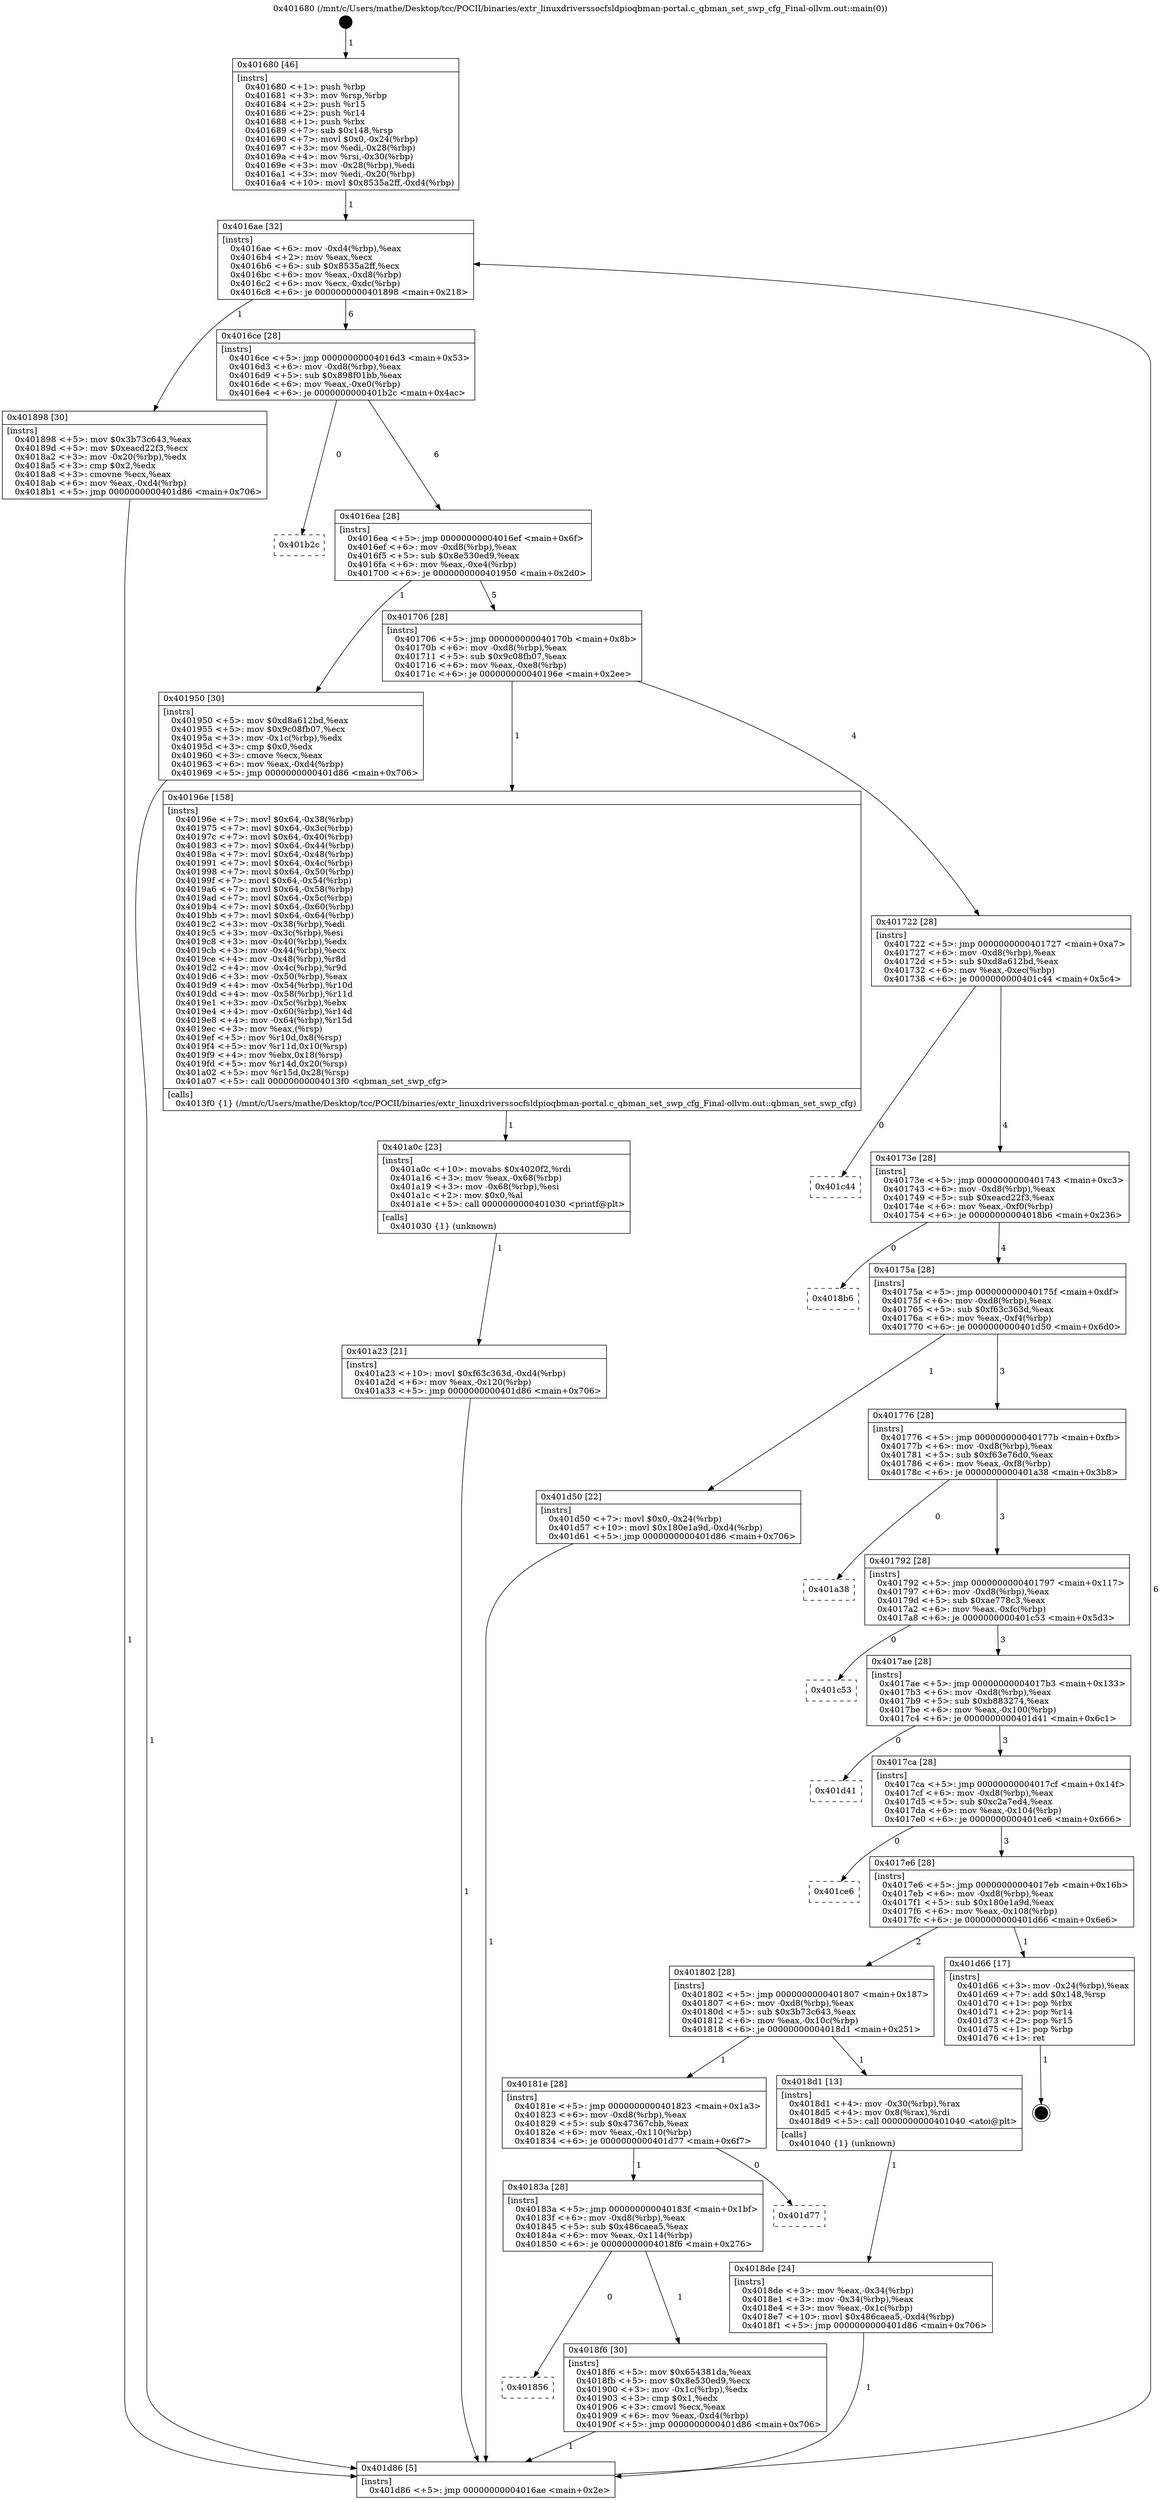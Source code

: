 digraph "0x401680" {
  label = "0x401680 (/mnt/c/Users/mathe/Desktop/tcc/POCII/binaries/extr_linuxdriverssocfsldpioqbman-portal.c_qbman_set_swp_cfg_Final-ollvm.out::main(0))"
  labelloc = "t"
  node[shape=record]

  Entry [label="",width=0.3,height=0.3,shape=circle,fillcolor=black,style=filled]
  "0x4016ae" [label="{
     0x4016ae [32]\l
     | [instrs]\l
     &nbsp;&nbsp;0x4016ae \<+6\>: mov -0xd4(%rbp),%eax\l
     &nbsp;&nbsp;0x4016b4 \<+2\>: mov %eax,%ecx\l
     &nbsp;&nbsp;0x4016b6 \<+6\>: sub $0x8535a2ff,%ecx\l
     &nbsp;&nbsp;0x4016bc \<+6\>: mov %eax,-0xd8(%rbp)\l
     &nbsp;&nbsp;0x4016c2 \<+6\>: mov %ecx,-0xdc(%rbp)\l
     &nbsp;&nbsp;0x4016c8 \<+6\>: je 0000000000401898 \<main+0x218\>\l
  }"]
  "0x401898" [label="{
     0x401898 [30]\l
     | [instrs]\l
     &nbsp;&nbsp;0x401898 \<+5\>: mov $0x3b73c643,%eax\l
     &nbsp;&nbsp;0x40189d \<+5\>: mov $0xeacd22f3,%ecx\l
     &nbsp;&nbsp;0x4018a2 \<+3\>: mov -0x20(%rbp),%edx\l
     &nbsp;&nbsp;0x4018a5 \<+3\>: cmp $0x2,%edx\l
     &nbsp;&nbsp;0x4018a8 \<+3\>: cmovne %ecx,%eax\l
     &nbsp;&nbsp;0x4018ab \<+6\>: mov %eax,-0xd4(%rbp)\l
     &nbsp;&nbsp;0x4018b1 \<+5\>: jmp 0000000000401d86 \<main+0x706\>\l
  }"]
  "0x4016ce" [label="{
     0x4016ce [28]\l
     | [instrs]\l
     &nbsp;&nbsp;0x4016ce \<+5\>: jmp 00000000004016d3 \<main+0x53\>\l
     &nbsp;&nbsp;0x4016d3 \<+6\>: mov -0xd8(%rbp),%eax\l
     &nbsp;&nbsp;0x4016d9 \<+5\>: sub $0x898f01bb,%eax\l
     &nbsp;&nbsp;0x4016de \<+6\>: mov %eax,-0xe0(%rbp)\l
     &nbsp;&nbsp;0x4016e4 \<+6\>: je 0000000000401b2c \<main+0x4ac\>\l
  }"]
  "0x401d86" [label="{
     0x401d86 [5]\l
     | [instrs]\l
     &nbsp;&nbsp;0x401d86 \<+5\>: jmp 00000000004016ae \<main+0x2e\>\l
  }"]
  "0x401680" [label="{
     0x401680 [46]\l
     | [instrs]\l
     &nbsp;&nbsp;0x401680 \<+1\>: push %rbp\l
     &nbsp;&nbsp;0x401681 \<+3\>: mov %rsp,%rbp\l
     &nbsp;&nbsp;0x401684 \<+2\>: push %r15\l
     &nbsp;&nbsp;0x401686 \<+2\>: push %r14\l
     &nbsp;&nbsp;0x401688 \<+1\>: push %rbx\l
     &nbsp;&nbsp;0x401689 \<+7\>: sub $0x148,%rsp\l
     &nbsp;&nbsp;0x401690 \<+7\>: movl $0x0,-0x24(%rbp)\l
     &nbsp;&nbsp;0x401697 \<+3\>: mov %edi,-0x28(%rbp)\l
     &nbsp;&nbsp;0x40169a \<+4\>: mov %rsi,-0x30(%rbp)\l
     &nbsp;&nbsp;0x40169e \<+3\>: mov -0x28(%rbp),%edi\l
     &nbsp;&nbsp;0x4016a1 \<+3\>: mov %edi,-0x20(%rbp)\l
     &nbsp;&nbsp;0x4016a4 \<+10\>: movl $0x8535a2ff,-0xd4(%rbp)\l
  }"]
  Exit [label="",width=0.3,height=0.3,shape=circle,fillcolor=black,style=filled,peripheries=2]
  "0x401b2c" [label="{
     0x401b2c\l
  }", style=dashed]
  "0x4016ea" [label="{
     0x4016ea [28]\l
     | [instrs]\l
     &nbsp;&nbsp;0x4016ea \<+5\>: jmp 00000000004016ef \<main+0x6f\>\l
     &nbsp;&nbsp;0x4016ef \<+6\>: mov -0xd8(%rbp),%eax\l
     &nbsp;&nbsp;0x4016f5 \<+5\>: sub $0x8e530ed9,%eax\l
     &nbsp;&nbsp;0x4016fa \<+6\>: mov %eax,-0xe4(%rbp)\l
     &nbsp;&nbsp;0x401700 \<+6\>: je 0000000000401950 \<main+0x2d0\>\l
  }"]
  "0x401a23" [label="{
     0x401a23 [21]\l
     | [instrs]\l
     &nbsp;&nbsp;0x401a23 \<+10\>: movl $0xf63c363d,-0xd4(%rbp)\l
     &nbsp;&nbsp;0x401a2d \<+6\>: mov %eax,-0x120(%rbp)\l
     &nbsp;&nbsp;0x401a33 \<+5\>: jmp 0000000000401d86 \<main+0x706\>\l
  }"]
  "0x401950" [label="{
     0x401950 [30]\l
     | [instrs]\l
     &nbsp;&nbsp;0x401950 \<+5\>: mov $0xd8a612bd,%eax\l
     &nbsp;&nbsp;0x401955 \<+5\>: mov $0x9c08fb07,%ecx\l
     &nbsp;&nbsp;0x40195a \<+3\>: mov -0x1c(%rbp),%edx\l
     &nbsp;&nbsp;0x40195d \<+3\>: cmp $0x0,%edx\l
     &nbsp;&nbsp;0x401960 \<+3\>: cmove %ecx,%eax\l
     &nbsp;&nbsp;0x401963 \<+6\>: mov %eax,-0xd4(%rbp)\l
     &nbsp;&nbsp;0x401969 \<+5\>: jmp 0000000000401d86 \<main+0x706\>\l
  }"]
  "0x401706" [label="{
     0x401706 [28]\l
     | [instrs]\l
     &nbsp;&nbsp;0x401706 \<+5\>: jmp 000000000040170b \<main+0x8b\>\l
     &nbsp;&nbsp;0x40170b \<+6\>: mov -0xd8(%rbp),%eax\l
     &nbsp;&nbsp;0x401711 \<+5\>: sub $0x9c08fb07,%eax\l
     &nbsp;&nbsp;0x401716 \<+6\>: mov %eax,-0xe8(%rbp)\l
     &nbsp;&nbsp;0x40171c \<+6\>: je 000000000040196e \<main+0x2ee\>\l
  }"]
  "0x401a0c" [label="{
     0x401a0c [23]\l
     | [instrs]\l
     &nbsp;&nbsp;0x401a0c \<+10\>: movabs $0x4020f2,%rdi\l
     &nbsp;&nbsp;0x401a16 \<+3\>: mov %eax,-0x68(%rbp)\l
     &nbsp;&nbsp;0x401a19 \<+3\>: mov -0x68(%rbp),%esi\l
     &nbsp;&nbsp;0x401a1c \<+2\>: mov $0x0,%al\l
     &nbsp;&nbsp;0x401a1e \<+5\>: call 0000000000401030 \<printf@plt\>\l
     | [calls]\l
     &nbsp;&nbsp;0x401030 \{1\} (unknown)\l
  }"]
  "0x40196e" [label="{
     0x40196e [158]\l
     | [instrs]\l
     &nbsp;&nbsp;0x40196e \<+7\>: movl $0x64,-0x38(%rbp)\l
     &nbsp;&nbsp;0x401975 \<+7\>: movl $0x64,-0x3c(%rbp)\l
     &nbsp;&nbsp;0x40197c \<+7\>: movl $0x64,-0x40(%rbp)\l
     &nbsp;&nbsp;0x401983 \<+7\>: movl $0x64,-0x44(%rbp)\l
     &nbsp;&nbsp;0x40198a \<+7\>: movl $0x64,-0x48(%rbp)\l
     &nbsp;&nbsp;0x401991 \<+7\>: movl $0x64,-0x4c(%rbp)\l
     &nbsp;&nbsp;0x401998 \<+7\>: movl $0x64,-0x50(%rbp)\l
     &nbsp;&nbsp;0x40199f \<+7\>: movl $0x64,-0x54(%rbp)\l
     &nbsp;&nbsp;0x4019a6 \<+7\>: movl $0x64,-0x58(%rbp)\l
     &nbsp;&nbsp;0x4019ad \<+7\>: movl $0x64,-0x5c(%rbp)\l
     &nbsp;&nbsp;0x4019b4 \<+7\>: movl $0x64,-0x60(%rbp)\l
     &nbsp;&nbsp;0x4019bb \<+7\>: movl $0x64,-0x64(%rbp)\l
     &nbsp;&nbsp;0x4019c2 \<+3\>: mov -0x38(%rbp),%edi\l
     &nbsp;&nbsp;0x4019c5 \<+3\>: mov -0x3c(%rbp),%esi\l
     &nbsp;&nbsp;0x4019c8 \<+3\>: mov -0x40(%rbp),%edx\l
     &nbsp;&nbsp;0x4019cb \<+3\>: mov -0x44(%rbp),%ecx\l
     &nbsp;&nbsp;0x4019ce \<+4\>: mov -0x48(%rbp),%r8d\l
     &nbsp;&nbsp;0x4019d2 \<+4\>: mov -0x4c(%rbp),%r9d\l
     &nbsp;&nbsp;0x4019d6 \<+3\>: mov -0x50(%rbp),%eax\l
     &nbsp;&nbsp;0x4019d9 \<+4\>: mov -0x54(%rbp),%r10d\l
     &nbsp;&nbsp;0x4019dd \<+4\>: mov -0x58(%rbp),%r11d\l
     &nbsp;&nbsp;0x4019e1 \<+3\>: mov -0x5c(%rbp),%ebx\l
     &nbsp;&nbsp;0x4019e4 \<+4\>: mov -0x60(%rbp),%r14d\l
     &nbsp;&nbsp;0x4019e8 \<+4\>: mov -0x64(%rbp),%r15d\l
     &nbsp;&nbsp;0x4019ec \<+3\>: mov %eax,(%rsp)\l
     &nbsp;&nbsp;0x4019ef \<+5\>: mov %r10d,0x8(%rsp)\l
     &nbsp;&nbsp;0x4019f4 \<+5\>: mov %r11d,0x10(%rsp)\l
     &nbsp;&nbsp;0x4019f9 \<+4\>: mov %ebx,0x18(%rsp)\l
     &nbsp;&nbsp;0x4019fd \<+5\>: mov %r14d,0x20(%rsp)\l
     &nbsp;&nbsp;0x401a02 \<+5\>: mov %r15d,0x28(%rsp)\l
     &nbsp;&nbsp;0x401a07 \<+5\>: call 00000000004013f0 \<qbman_set_swp_cfg\>\l
     | [calls]\l
     &nbsp;&nbsp;0x4013f0 \{1\} (/mnt/c/Users/mathe/Desktop/tcc/POCII/binaries/extr_linuxdriverssocfsldpioqbman-portal.c_qbman_set_swp_cfg_Final-ollvm.out::qbman_set_swp_cfg)\l
  }"]
  "0x401722" [label="{
     0x401722 [28]\l
     | [instrs]\l
     &nbsp;&nbsp;0x401722 \<+5\>: jmp 0000000000401727 \<main+0xa7\>\l
     &nbsp;&nbsp;0x401727 \<+6\>: mov -0xd8(%rbp),%eax\l
     &nbsp;&nbsp;0x40172d \<+5\>: sub $0xd8a612bd,%eax\l
     &nbsp;&nbsp;0x401732 \<+6\>: mov %eax,-0xec(%rbp)\l
     &nbsp;&nbsp;0x401738 \<+6\>: je 0000000000401c44 \<main+0x5c4\>\l
  }"]
  "0x401856" [label="{
     0x401856\l
  }", style=dashed]
  "0x401c44" [label="{
     0x401c44\l
  }", style=dashed]
  "0x40173e" [label="{
     0x40173e [28]\l
     | [instrs]\l
     &nbsp;&nbsp;0x40173e \<+5\>: jmp 0000000000401743 \<main+0xc3\>\l
     &nbsp;&nbsp;0x401743 \<+6\>: mov -0xd8(%rbp),%eax\l
     &nbsp;&nbsp;0x401749 \<+5\>: sub $0xeacd22f3,%eax\l
     &nbsp;&nbsp;0x40174e \<+6\>: mov %eax,-0xf0(%rbp)\l
     &nbsp;&nbsp;0x401754 \<+6\>: je 00000000004018b6 \<main+0x236\>\l
  }"]
  "0x4018f6" [label="{
     0x4018f6 [30]\l
     | [instrs]\l
     &nbsp;&nbsp;0x4018f6 \<+5\>: mov $0x654381da,%eax\l
     &nbsp;&nbsp;0x4018fb \<+5\>: mov $0x8e530ed9,%ecx\l
     &nbsp;&nbsp;0x401900 \<+3\>: mov -0x1c(%rbp),%edx\l
     &nbsp;&nbsp;0x401903 \<+3\>: cmp $0x1,%edx\l
     &nbsp;&nbsp;0x401906 \<+3\>: cmovl %ecx,%eax\l
     &nbsp;&nbsp;0x401909 \<+6\>: mov %eax,-0xd4(%rbp)\l
     &nbsp;&nbsp;0x40190f \<+5\>: jmp 0000000000401d86 \<main+0x706\>\l
  }"]
  "0x4018b6" [label="{
     0x4018b6\l
  }", style=dashed]
  "0x40175a" [label="{
     0x40175a [28]\l
     | [instrs]\l
     &nbsp;&nbsp;0x40175a \<+5\>: jmp 000000000040175f \<main+0xdf\>\l
     &nbsp;&nbsp;0x40175f \<+6\>: mov -0xd8(%rbp),%eax\l
     &nbsp;&nbsp;0x401765 \<+5\>: sub $0xf63c363d,%eax\l
     &nbsp;&nbsp;0x40176a \<+6\>: mov %eax,-0xf4(%rbp)\l
     &nbsp;&nbsp;0x401770 \<+6\>: je 0000000000401d50 \<main+0x6d0\>\l
  }"]
  "0x40183a" [label="{
     0x40183a [28]\l
     | [instrs]\l
     &nbsp;&nbsp;0x40183a \<+5\>: jmp 000000000040183f \<main+0x1bf\>\l
     &nbsp;&nbsp;0x40183f \<+6\>: mov -0xd8(%rbp),%eax\l
     &nbsp;&nbsp;0x401845 \<+5\>: sub $0x486caea5,%eax\l
     &nbsp;&nbsp;0x40184a \<+6\>: mov %eax,-0x114(%rbp)\l
     &nbsp;&nbsp;0x401850 \<+6\>: je 00000000004018f6 \<main+0x276\>\l
  }"]
  "0x401d50" [label="{
     0x401d50 [22]\l
     | [instrs]\l
     &nbsp;&nbsp;0x401d50 \<+7\>: movl $0x0,-0x24(%rbp)\l
     &nbsp;&nbsp;0x401d57 \<+10\>: movl $0x180e1a9d,-0xd4(%rbp)\l
     &nbsp;&nbsp;0x401d61 \<+5\>: jmp 0000000000401d86 \<main+0x706\>\l
  }"]
  "0x401776" [label="{
     0x401776 [28]\l
     | [instrs]\l
     &nbsp;&nbsp;0x401776 \<+5\>: jmp 000000000040177b \<main+0xfb\>\l
     &nbsp;&nbsp;0x40177b \<+6\>: mov -0xd8(%rbp),%eax\l
     &nbsp;&nbsp;0x401781 \<+5\>: sub $0xf63e76d0,%eax\l
     &nbsp;&nbsp;0x401786 \<+6\>: mov %eax,-0xf8(%rbp)\l
     &nbsp;&nbsp;0x40178c \<+6\>: je 0000000000401a38 \<main+0x3b8\>\l
  }"]
  "0x401d77" [label="{
     0x401d77\l
  }", style=dashed]
  "0x401a38" [label="{
     0x401a38\l
  }", style=dashed]
  "0x401792" [label="{
     0x401792 [28]\l
     | [instrs]\l
     &nbsp;&nbsp;0x401792 \<+5\>: jmp 0000000000401797 \<main+0x117\>\l
     &nbsp;&nbsp;0x401797 \<+6\>: mov -0xd8(%rbp),%eax\l
     &nbsp;&nbsp;0x40179d \<+5\>: sub $0xae778c3,%eax\l
     &nbsp;&nbsp;0x4017a2 \<+6\>: mov %eax,-0xfc(%rbp)\l
     &nbsp;&nbsp;0x4017a8 \<+6\>: je 0000000000401c53 \<main+0x5d3\>\l
  }"]
  "0x4018de" [label="{
     0x4018de [24]\l
     | [instrs]\l
     &nbsp;&nbsp;0x4018de \<+3\>: mov %eax,-0x34(%rbp)\l
     &nbsp;&nbsp;0x4018e1 \<+3\>: mov -0x34(%rbp),%eax\l
     &nbsp;&nbsp;0x4018e4 \<+3\>: mov %eax,-0x1c(%rbp)\l
     &nbsp;&nbsp;0x4018e7 \<+10\>: movl $0x486caea5,-0xd4(%rbp)\l
     &nbsp;&nbsp;0x4018f1 \<+5\>: jmp 0000000000401d86 \<main+0x706\>\l
  }"]
  "0x401c53" [label="{
     0x401c53\l
  }", style=dashed]
  "0x4017ae" [label="{
     0x4017ae [28]\l
     | [instrs]\l
     &nbsp;&nbsp;0x4017ae \<+5\>: jmp 00000000004017b3 \<main+0x133\>\l
     &nbsp;&nbsp;0x4017b3 \<+6\>: mov -0xd8(%rbp),%eax\l
     &nbsp;&nbsp;0x4017b9 \<+5\>: sub $0xb883274,%eax\l
     &nbsp;&nbsp;0x4017be \<+6\>: mov %eax,-0x100(%rbp)\l
     &nbsp;&nbsp;0x4017c4 \<+6\>: je 0000000000401d41 \<main+0x6c1\>\l
  }"]
  "0x40181e" [label="{
     0x40181e [28]\l
     | [instrs]\l
     &nbsp;&nbsp;0x40181e \<+5\>: jmp 0000000000401823 \<main+0x1a3\>\l
     &nbsp;&nbsp;0x401823 \<+6\>: mov -0xd8(%rbp),%eax\l
     &nbsp;&nbsp;0x401829 \<+5\>: sub $0x47367cbb,%eax\l
     &nbsp;&nbsp;0x40182e \<+6\>: mov %eax,-0x110(%rbp)\l
     &nbsp;&nbsp;0x401834 \<+6\>: je 0000000000401d77 \<main+0x6f7\>\l
  }"]
  "0x401d41" [label="{
     0x401d41\l
  }", style=dashed]
  "0x4017ca" [label="{
     0x4017ca [28]\l
     | [instrs]\l
     &nbsp;&nbsp;0x4017ca \<+5\>: jmp 00000000004017cf \<main+0x14f\>\l
     &nbsp;&nbsp;0x4017cf \<+6\>: mov -0xd8(%rbp),%eax\l
     &nbsp;&nbsp;0x4017d5 \<+5\>: sub $0xc2a7ed4,%eax\l
     &nbsp;&nbsp;0x4017da \<+6\>: mov %eax,-0x104(%rbp)\l
     &nbsp;&nbsp;0x4017e0 \<+6\>: je 0000000000401ce6 \<main+0x666\>\l
  }"]
  "0x4018d1" [label="{
     0x4018d1 [13]\l
     | [instrs]\l
     &nbsp;&nbsp;0x4018d1 \<+4\>: mov -0x30(%rbp),%rax\l
     &nbsp;&nbsp;0x4018d5 \<+4\>: mov 0x8(%rax),%rdi\l
     &nbsp;&nbsp;0x4018d9 \<+5\>: call 0000000000401040 \<atoi@plt\>\l
     | [calls]\l
     &nbsp;&nbsp;0x401040 \{1\} (unknown)\l
  }"]
  "0x401ce6" [label="{
     0x401ce6\l
  }", style=dashed]
  "0x4017e6" [label="{
     0x4017e6 [28]\l
     | [instrs]\l
     &nbsp;&nbsp;0x4017e6 \<+5\>: jmp 00000000004017eb \<main+0x16b\>\l
     &nbsp;&nbsp;0x4017eb \<+6\>: mov -0xd8(%rbp),%eax\l
     &nbsp;&nbsp;0x4017f1 \<+5\>: sub $0x180e1a9d,%eax\l
     &nbsp;&nbsp;0x4017f6 \<+6\>: mov %eax,-0x108(%rbp)\l
     &nbsp;&nbsp;0x4017fc \<+6\>: je 0000000000401d66 \<main+0x6e6\>\l
  }"]
  "0x401802" [label="{
     0x401802 [28]\l
     | [instrs]\l
     &nbsp;&nbsp;0x401802 \<+5\>: jmp 0000000000401807 \<main+0x187\>\l
     &nbsp;&nbsp;0x401807 \<+6\>: mov -0xd8(%rbp),%eax\l
     &nbsp;&nbsp;0x40180d \<+5\>: sub $0x3b73c643,%eax\l
     &nbsp;&nbsp;0x401812 \<+6\>: mov %eax,-0x10c(%rbp)\l
     &nbsp;&nbsp;0x401818 \<+6\>: je 00000000004018d1 \<main+0x251\>\l
  }"]
  "0x401d66" [label="{
     0x401d66 [17]\l
     | [instrs]\l
     &nbsp;&nbsp;0x401d66 \<+3\>: mov -0x24(%rbp),%eax\l
     &nbsp;&nbsp;0x401d69 \<+7\>: add $0x148,%rsp\l
     &nbsp;&nbsp;0x401d70 \<+1\>: pop %rbx\l
     &nbsp;&nbsp;0x401d71 \<+2\>: pop %r14\l
     &nbsp;&nbsp;0x401d73 \<+2\>: pop %r15\l
     &nbsp;&nbsp;0x401d75 \<+1\>: pop %rbp\l
     &nbsp;&nbsp;0x401d76 \<+1\>: ret\l
  }"]
  Entry -> "0x401680" [label=" 1"]
  "0x4016ae" -> "0x401898" [label=" 1"]
  "0x4016ae" -> "0x4016ce" [label=" 6"]
  "0x401898" -> "0x401d86" [label=" 1"]
  "0x401680" -> "0x4016ae" [label=" 1"]
  "0x401d86" -> "0x4016ae" [label=" 6"]
  "0x401d66" -> Exit [label=" 1"]
  "0x4016ce" -> "0x401b2c" [label=" 0"]
  "0x4016ce" -> "0x4016ea" [label=" 6"]
  "0x401d50" -> "0x401d86" [label=" 1"]
  "0x4016ea" -> "0x401950" [label=" 1"]
  "0x4016ea" -> "0x401706" [label=" 5"]
  "0x401a23" -> "0x401d86" [label=" 1"]
  "0x401706" -> "0x40196e" [label=" 1"]
  "0x401706" -> "0x401722" [label=" 4"]
  "0x401a0c" -> "0x401a23" [label=" 1"]
  "0x401722" -> "0x401c44" [label=" 0"]
  "0x401722" -> "0x40173e" [label=" 4"]
  "0x40196e" -> "0x401a0c" [label=" 1"]
  "0x40173e" -> "0x4018b6" [label=" 0"]
  "0x40173e" -> "0x40175a" [label=" 4"]
  "0x401950" -> "0x401d86" [label=" 1"]
  "0x40175a" -> "0x401d50" [label=" 1"]
  "0x40175a" -> "0x401776" [label=" 3"]
  "0x40183a" -> "0x401856" [label=" 0"]
  "0x401776" -> "0x401a38" [label=" 0"]
  "0x401776" -> "0x401792" [label=" 3"]
  "0x40183a" -> "0x4018f6" [label=" 1"]
  "0x401792" -> "0x401c53" [label=" 0"]
  "0x401792" -> "0x4017ae" [label=" 3"]
  "0x40181e" -> "0x40183a" [label=" 1"]
  "0x4017ae" -> "0x401d41" [label=" 0"]
  "0x4017ae" -> "0x4017ca" [label=" 3"]
  "0x40181e" -> "0x401d77" [label=" 0"]
  "0x4017ca" -> "0x401ce6" [label=" 0"]
  "0x4017ca" -> "0x4017e6" [label=" 3"]
  "0x4018f6" -> "0x401d86" [label=" 1"]
  "0x4017e6" -> "0x401d66" [label=" 1"]
  "0x4017e6" -> "0x401802" [label=" 2"]
  "0x4018de" -> "0x401d86" [label=" 1"]
  "0x401802" -> "0x4018d1" [label=" 1"]
  "0x401802" -> "0x40181e" [label=" 1"]
  "0x4018d1" -> "0x4018de" [label=" 1"]
}
